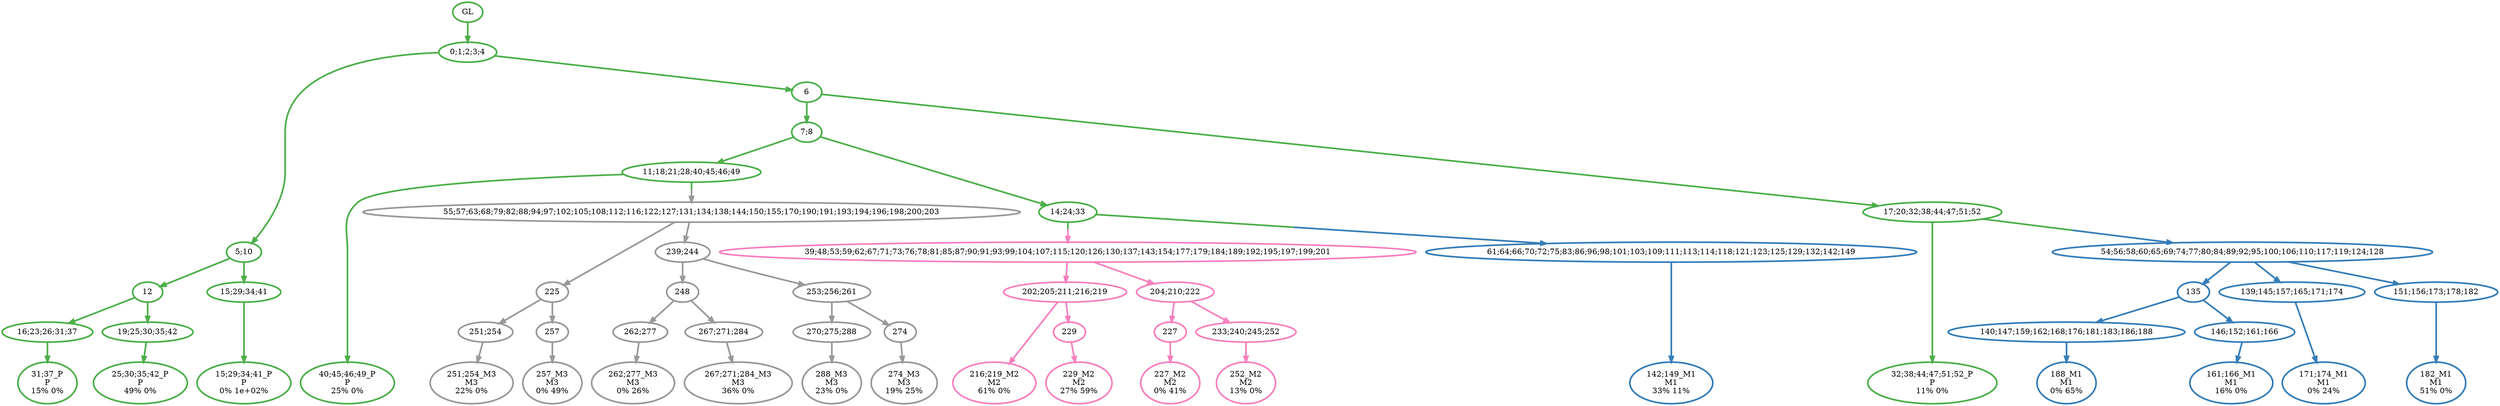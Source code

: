 digraph T {
	{
		rank=same
		50 [penwidth=3,colorscheme=set19,color=3,label="31;37_P\nP\n15% 0%"]
		48 [penwidth=3,colorscheme=set19,color=3,label="25;30;35;42_P\nP\n49% 0%"]
		46 [penwidth=3,colorscheme=set19,color=3,label="15;29;34;41_P\nP\n0% 1e+02%"]
		42 [penwidth=3,colorscheme=set19,color=3,label="40;45;46;49_P\nP\n25% 0%"]
		39 [penwidth=3,colorscheme=set19,color=3,label="32;38;44;47;51;52_P\nP\n11% 0%"]
		38 [penwidth=3,colorscheme=set19,color=2,label="142;149_M1\nM1\n33% 11%"]
		35 [penwidth=3,colorscheme=set19,color=2,label="188_M1\nM1\n0% 65%"]
		33 [penwidth=3,colorscheme=set19,color=2,label="161;166_M1\nM1\n16% 0%"]
		31 [penwidth=3,colorscheme=set19,color=2,label="171;174_M1\nM1\n0% 24%"]
		29 [penwidth=3,colorscheme=set19,color=2,label="182_M1\nM1\n51% 0%"]
		27 [penwidth=3,colorscheme=set19,color=8,label="216;219_M2\nM2\n61% 0%"]
		25 [penwidth=3,colorscheme=set19,color=8,label="229_M2\nM2\n27% 59%"]
		22 [penwidth=3,colorscheme=set19,color=8,label="227_M2\nM2\n0% 41%"]
		20 [penwidth=3,colorscheme=set19,color=8,label="252_M2\nM2\n13% 0%"]
		17 [penwidth=3,colorscheme=set19,color=9,label="251;254_M3\nM3\n22% 0%"]
		15 [penwidth=3,colorscheme=set19,color=9,label="257_M3\nM3\n0% 49%"]
		11 [penwidth=3,colorscheme=set19,color=9,label="262;277_M3\nM3\n0% 26%"]
		9 [penwidth=3,colorscheme=set19,color=9,label="267;271;284_M3\nM3\n36% 0%"]
		6 [penwidth=3,colorscheme=set19,color=9,label="288_M3\nM3\n23% 0%"]
		4 [penwidth=3,colorscheme=set19,color=9,label="274_M3\nM3\n19% 25%"]
	}
	55 [penwidth=3,colorscheme=set19,color=3,label="GL"]
	54 [penwidth=3,colorscheme=set19,color=3,label="0;1;2;3;4"]
	53 [penwidth=3,colorscheme=set19,color=3,label="5;10"]
	52 [penwidth=3,colorscheme=set19,color=3,label="12"]
	51 [penwidth=3,colorscheme=set19,color=3,label="16;23;26;31;37"]
	49 [penwidth=3,colorscheme=set19,color=3,label="19;25;30;35;42"]
	47 [penwidth=3,colorscheme=set19,color=3,label="15;29;34;41"]
	45 [penwidth=3,colorscheme=set19,color=3,label="6"]
	44 [penwidth=3,colorscheme=set19,color=3,label="7;8"]
	43 [penwidth=3,colorscheme=set19,color=3,label="11;18;21;28;40;45;46;49"]
	41 [penwidth=3,colorscheme=set19,color=3,label="14;24;33"]
	40 [penwidth=3,colorscheme=set19,color=3,label="17;20;32;38;44;47;51;52"]
	37 [penwidth=3,colorscheme=set19,color=2,label="135"]
	36 [penwidth=3,colorscheme=set19,color=2,label="140;147;159;162;168;176;181;183;186;188"]
	34 [penwidth=3,colorscheme=set19,color=2,label="146;152;161;166"]
	32 [penwidth=3,colorscheme=set19,color=2,label="139;145;157;165;171;174"]
	30 [penwidth=3,colorscheme=set19,color=2,label="151;156;173;178;182"]
	28 [penwidth=3,colorscheme=set19,color=8,label="202;205;211;216;219"]
	26 [penwidth=3,colorscheme=set19,color=8,label="229"]
	24 [penwidth=3,colorscheme=set19,color=8,label="204;210;222"]
	23 [penwidth=3,colorscheme=set19,color=8,label="227"]
	21 [penwidth=3,colorscheme=set19,color=8,label="233;240;245;252"]
	19 [penwidth=3,colorscheme=set19,color=9,label="225"]
	18 [penwidth=3,colorscheme=set19,color=9,label="251;254"]
	16 [penwidth=3,colorscheme=set19,color=9,label="257"]
	14 [penwidth=3,colorscheme=set19,color=9,label="239;244"]
	13 [penwidth=3,colorscheme=set19,color=9,label="248"]
	12 [penwidth=3,colorscheme=set19,color=9,label="262;277"]
	10 [penwidth=3,colorscheme=set19,color=9,label="267;271;284"]
	8 [penwidth=3,colorscheme=set19,color=9,label="253;256;261"]
	7 [penwidth=3,colorscheme=set19,color=9,label="270;275;288"]
	5 [penwidth=3,colorscheme=set19,color=9,label="274"]
	3 [penwidth=3,colorscheme=set19,color=9,label="55;57;63;68;79;82;88;94;97;102;105;108;112;116;122;127;131;134;138;144;150;155;170;190;191;193;194;196;198;200;203"]
	2 [penwidth=3,colorscheme=set19,color=8,label="39;48;53;59;62;67;71;73;76;78;81;85;87;90;91;93;99;104;107;115;120;126;130;137;143;154;177;179;184;189;192;195;197;199;201"]
	1 [penwidth=3,colorscheme=set19,color=2,label="61;64;66;70;72;75;83;86;96;98;101;103;109;111;113;114;118;121;123;125;129;132;142;149"]
	0 [penwidth=3,colorscheme=set19,color=2,label="54;56;58;60;65;69;74;77;80;84;89;92;95;100;106;110;117;119;124;128"]
	55 -> 54 [penwidth=3,colorscheme=set19,color=3]
	54 -> 53 [penwidth=3,colorscheme=set19,color=3]
	54 -> 45 [penwidth=3,colorscheme=set19,color=3]
	53 -> 52 [penwidth=3,colorscheme=set19,color=3]
	53 -> 47 [penwidth=3,colorscheme=set19,color=3]
	52 -> 49 [penwidth=3,colorscheme=set19,color=3]
	52 -> 51 [penwidth=3,colorscheme=set19,color=3]
	51 -> 50 [penwidth=3,colorscheme=set19,color=3]
	49 -> 48 [penwidth=3,colorscheme=set19,color=3]
	47 -> 46 [penwidth=3,colorscheme=set19,color=3]
	45 -> 40 [penwidth=3,colorscheme=set19,color=3]
	45 -> 44 [penwidth=3,colorscheme=set19,color=3]
	44 -> 41 [penwidth=3,colorscheme=set19,color=3]
	44 -> 43 [penwidth=3,colorscheme=set19,color=3]
	43 -> 42 [penwidth=3,colorscheme=set19,color=3]
	43 -> 3 [penwidth=3,colorscheme=set19,color="3;0.5:9"]
	41 -> 2 [penwidth=3,colorscheme=set19,color="3;0.5:8"]
	41 -> 1 [penwidth=3,colorscheme=set19,color="3;0.5:2"]
	40 -> 39 [penwidth=3,colorscheme=set19,color=3]
	40 -> 0 [penwidth=3,colorscheme=set19,color="3;0.5:2"]
	37 -> 34 [penwidth=3,colorscheme=set19,color=2]
	37 -> 36 [penwidth=3,colorscheme=set19,color=2]
	36 -> 35 [penwidth=3,colorscheme=set19,color=2]
	34 -> 33 [penwidth=3,colorscheme=set19,color=2]
	32 -> 31 [penwidth=3,colorscheme=set19,color=2]
	30 -> 29 [penwidth=3,colorscheme=set19,color=2]
	28 -> 27 [penwidth=3,colorscheme=set19,color=8]
	28 -> 26 [penwidth=3,colorscheme=set19,color=8]
	26 -> 25 [penwidth=3,colorscheme=set19,color=8]
	24 -> 23 [penwidth=3,colorscheme=set19,color=8]
	24 -> 21 [penwidth=3,colorscheme=set19,color=8]
	23 -> 22 [penwidth=3,colorscheme=set19,color=8]
	21 -> 20 [penwidth=3,colorscheme=set19,color=8]
	19 -> 18 [penwidth=3,colorscheme=set19,color=9]
	19 -> 16 [penwidth=3,colorscheme=set19,color=9]
	18 -> 17 [penwidth=3,colorscheme=set19,color=9]
	16 -> 15 [penwidth=3,colorscheme=set19,color=9]
	14 -> 13 [penwidth=3,colorscheme=set19,color=9]
	14 -> 8 [penwidth=3,colorscheme=set19,color=9]
	13 -> 12 [penwidth=3,colorscheme=set19,color=9]
	13 -> 10 [penwidth=3,colorscheme=set19,color=9]
	12 -> 11 [penwidth=3,colorscheme=set19,color=9]
	10 -> 9 [penwidth=3,colorscheme=set19,color=9]
	8 -> 5 [penwidth=3,colorscheme=set19,color=9]
	8 -> 7 [penwidth=3,colorscheme=set19,color=9]
	7 -> 6 [penwidth=3,colorscheme=set19,color=9]
	5 -> 4 [penwidth=3,colorscheme=set19,color=9]
	3 -> 19 [penwidth=3,colorscheme=set19,color=9]
	3 -> 14 [penwidth=3,colorscheme=set19,color=9]
	2 -> 28 [penwidth=3,colorscheme=set19,color=8]
	2 -> 24 [penwidth=3,colorscheme=set19,color=8]
	1 -> 38 [penwidth=3,colorscheme=set19,color=2]
	0 -> 37 [penwidth=3,colorscheme=set19,color=2]
	0 -> 32 [penwidth=3,colorscheme=set19,color=2]
	0 -> 30 [penwidth=3,colorscheme=set19,color=2]
}
